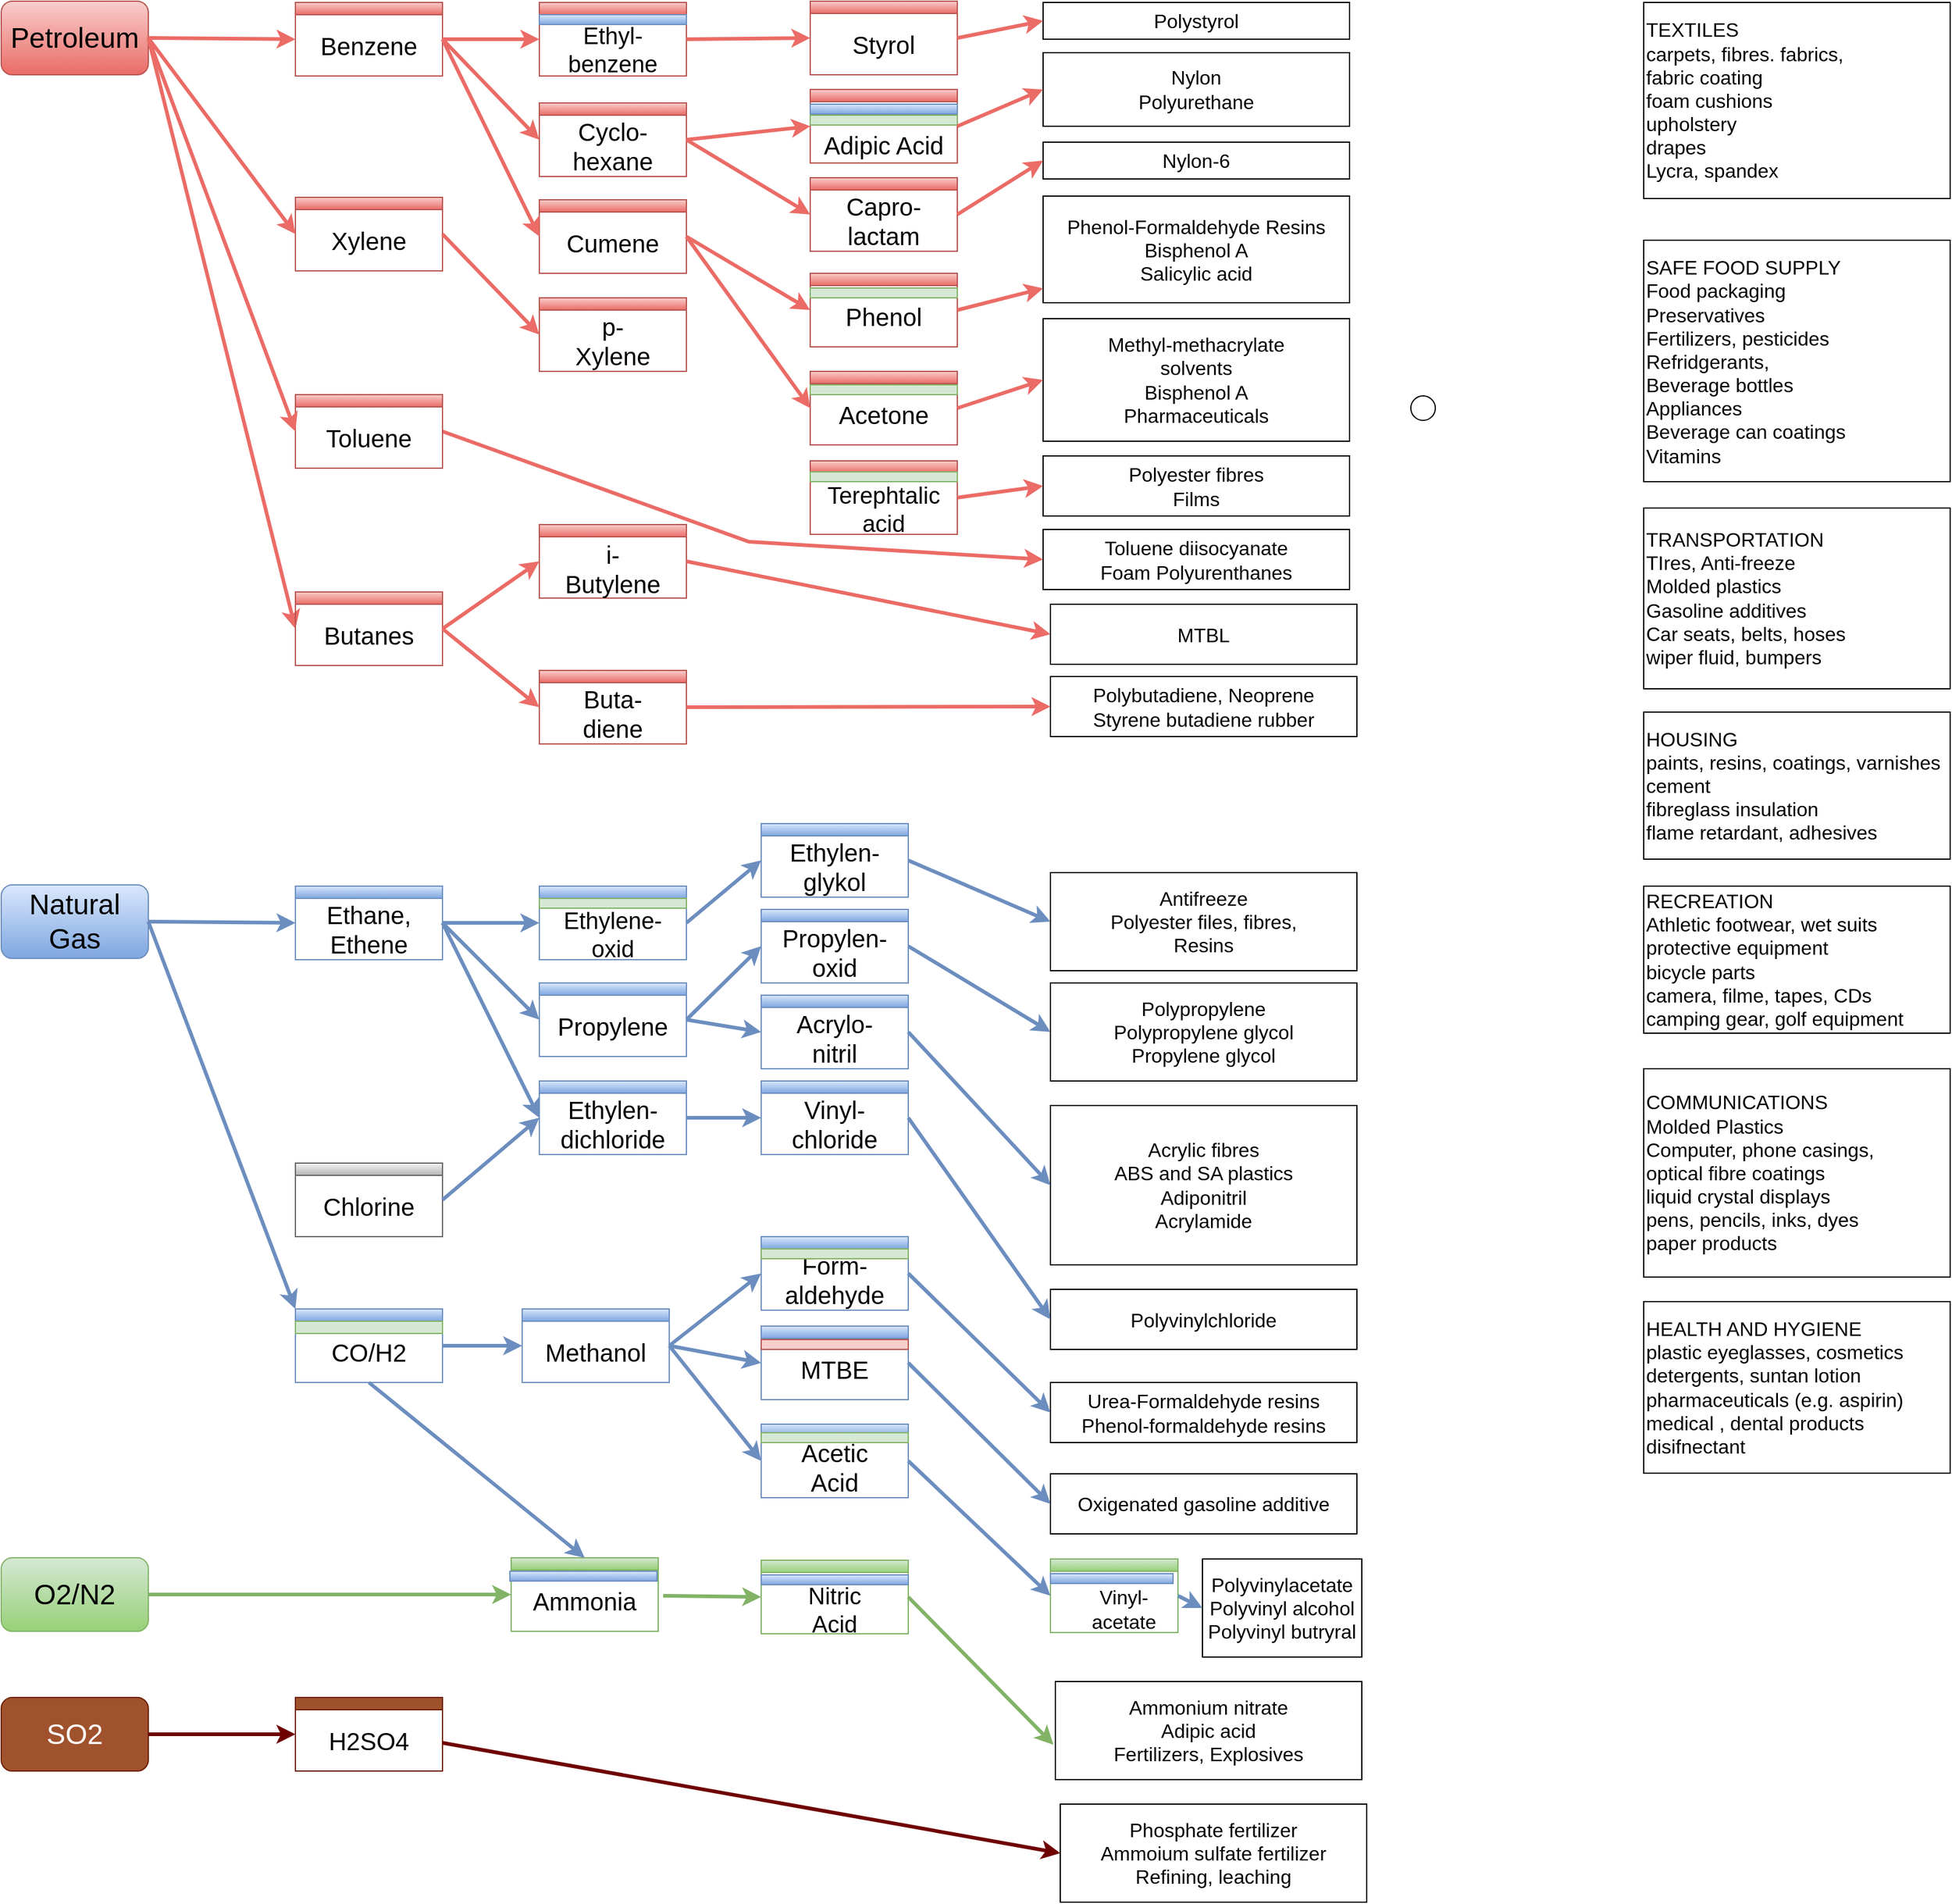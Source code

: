 <mxfile version="21.6.5" type="github">
  <diagram name="Seite-1" id="rombI2BiqVantB-l1jYc">
    <mxGraphModel dx="1348" dy="749" grid="1" gridSize="10" guides="1" tooltips="1" connect="1" arrows="1" fold="1" page="1" pageScale="1" pageWidth="1169" pageHeight="827" math="0" shadow="0">
      <root>
        <mxCell id="0" />
        <mxCell id="1" parent="0" />
        <mxCell id="A1rPBPFfVe5ZtmJl0HQS-48" value="" style="endArrow=classic;html=1;rounded=0;fillColor=#f8cecc;strokeColor=#EB6B66;strokeWidth=3;exitX=1;exitY=0.5;exitDx=0;exitDy=0;entryX=0;entryY=0.5;entryDx=0;entryDy=0;" edge="1" parent="1" source="AAtS-gTGmYYsvnQiRssh-14" target="A1rPBPFfVe5ZtmJl0HQS-41">
          <mxGeometry width="50" height="50" relative="1" as="geometry">
            <mxPoint x="410" y="239" as="sourcePoint" />
            <mxPoint x="489" y="321" as="targetPoint" />
            <Array as="points">
              <mxPoint x="650" y="480" />
            </Array>
          </mxGeometry>
        </mxCell>
        <mxCell id="AAtS-gTGmYYsvnQiRssh-1" value="Petroleum" style="rounded=1;whiteSpace=wrap;html=1;fontSize=23;fillColor=#f8cecc;strokeColor=#b85450;gradientColor=#ea6b66;" parent="1" vertex="1">
          <mxGeometry x="40" y="39" width="120" height="60" as="geometry" />
        </mxCell>
        <mxCell id="AAtS-gTGmYYsvnQiRssh-2" value="Natural Gas" style="rounded=1;whiteSpace=wrap;html=1;fontSize=23;fillColor=#dae8fc;strokeColor=#6c8ebf;gradientColor=#7ea6e0;" parent="1" vertex="1">
          <mxGeometry x="40" y="760" width="120" height="60" as="geometry" />
        </mxCell>
        <mxCell id="AAtS-gTGmYYsvnQiRssh-3" value="O2/N2" style="rounded=1;whiteSpace=wrap;html=1;fontSize=23;fillColor=#d5e8d4;strokeColor=#82b366;gradientColor=#97d077;" parent="1" vertex="1">
          <mxGeometry x="40" y="1309" width="120" height="60" as="geometry" />
        </mxCell>
        <mxCell id="AAtS-gTGmYYsvnQiRssh-4" value="SO2" style="rounded=1;whiteSpace=wrap;html=1;fontSize=23;fillColor=#a0522d;fontColor=#ffffff;strokeColor=#6D1F00;" parent="1" vertex="1">
          <mxGeometry x="40" y="1423" width="120" height="60" as="geometry" />
        </mxCell>
        <mxCell id="AAtS-gTGmYYsvnQiRssh-10" value="" style="swimlane;whiteSpace=wrap;html=1;fillColor=#f8cecc;strokeColor=#b85450;startSize=10;gradientColor=#ea6b66;" parent="1" vertex="1">
          <mxGeometry x="280" y="40" width="120" height="60" as="geometry">
            <mxRectangle x="460" y="50" width="120" height="40" as="alternateBounds" />
          </mxGeometry>
        </mxCell>
        <mxCell id="AAtS-gTGmYYsvnQiRssh-11" value="Benzene" style="text;html=1;strokeColor=none;fillColor=none;align=center;verticalAlign=middle;whiteSpace=wrap;rounded=0;fontSize=20;" parent="AAtS-gTGmYYsvnQiRssh-10" vertex="1">
          <mxGeometry x="30" y="20" width="60" height="30" as="geometry" />
        </mxCell>
        <mxCell id="AAtS-gTGmYYsvnQiRssh-12" value="" style="swimlane;whiteSpace=wrap;html=1;fillColor=#f8cecc;strokeColor=#b85450;startSize=10;gradientColor=#ea6b66;" parent="1" vertex="1">
          <mxGeometry x="280" y="199" width="120" height="60" as="geometry">
            <mxRectangle x="460" y="50" width="120" height="40" as="alternateBounds" />
          </mxGeometry>
        </mxCell>
        <mxCell id="AAtS-gTGmYYsvnQiRssh-13" value="Xylene" style="text;html=1;strokeColor=none;fillColor=none;align=center;verticalAlign=middle;whiteSpace=wrap;rounded=0;fontSize=20;" parent="AAtS-gTGmYYsvnQiRssh-12" vertex="1">
          <mxGeometry x="30" y="20" width="60" height="30" as="geometry" />
        </mxCell>
        <mxCell id="AAtS-gTGmYYsvnQiRssh-14" value="" style="swimlane;whiteSpace=wrap;html=1;fillColor=#f8cecc;strokeColor=#b85450;startSize=10;gradientColor=#ea6b66;" parent="1" vertex="1">
          <mxGeometry x="280" y="360" width="120" height="60" as="geometry">
            <mxRectangle x="460" y="50" width="120" height="40" as="alternateBounds" />
          </mxGeometry>
        </mxCell>
        <mxCell id="AAtS-gTGmYYsvnQiRssh-15" value="Toluene" style="text;html=1;strokeColor=none;fillColor=none;align=center;verticalAlign=middle;whiteSpace=wrap;rounded=0;fontSize=20;" parent="AAtS-gTGmYYsvnQiRssh-14" vertex="1">
          <mxGeometry x="30" y="20" width="60" height="30" as="geometry" />
        </mxCell>
        <mxCell id="AAtS-gTGmYYsvnQiRssh-18" value="" style="endArrow=classic;html=1;rounded=0;exitX=1;exitY=0.5;exitDx=0;exitDy=0;entryX=0;entryY=0.5;entryDx=0;entryDy=0;fillColor=#f8cecc;strokeColor=#EB6B66;strokeWidth=3;" parent="1" source="AAtS-gTGmYYsvnQiRssh-1" target="AAtS-gTGmYYsvnQiRssh-10" edge="1">
          <mxGeometry width="50" height="50" relative="1" as="geometry">
            <mxPoint x="650" y="187" as="sourcePoint" />
            <mxPoint x="700" y="137" as="targetPoint" />
          </mxGeometry>
        </mxCell>
        <mxCell id="AAtS-gTGmYYsvnQiRssh-19" value="" style="endArrow=classic;html=1;rounded=0;exitX=1;exitY=0.5;exitDx=0;exitDy=0;entryX=0;entryY=0.5;entryDx=0;entryDy=0;fillColor=#f8cecc;strokeColor=#EB6B66;strokeWidth=3;" parent="1" source="AAtS-gTGmYYsvnQiRssh-1" target="AAtS-gTGmYYsvnQiRssh-12" edge="1">
          <mxGeometry width="50" height="50" relative="1" as="geometry">
            <mxPoint x="170" y="77" as="sourcePoint" />
            <mxPoint x="290" y="77" as="targetPoint" />
          </mxGeometry>
        </mxCell>
        <mxCell id="AAtS-gTGmYYsvnQiRssh-20" value="" style="endArrow=classic;html=1;rounded=0;exitX=1;exitY=0.5;exitDx=0;exitDy=0;entryX=0;entryY=0.5;entryDx=0;entryDy=0;fillColor=#f8cecc;strokeColor=#EB6B66;strokeWidth=3;" parent="1" source="AAtS-gTGmYYsvnQiRssh-1" target="AAtS-gTGmYYsvnQiRssh-14" edge="1">
          <mxGeometry width="50" height="50" relative="1" as="geometry">
            <mxPoint x="170" y="130" as="sourcePoint" />
            <mxPoint x="290" y="220" as="targetPoint" />
          </mxGeometry>
        </mxCell>
        <mxCell id="AAtS-gTGmYYsvnQiRssh-21" value="" style="endArrow=classic;html=1;rounded=0;exitX=1;exitY=0.5;exitDx=0;exitDy=0;entryX=0;entryY=0.5;entryDx=0;entryDy=0;fillColor=#f8cecc;strokeColor=#EB6B66;strokeWidth=3;" parent="1" source="AAtS-gTGmYYsvnQiRssh-1" target="AAtS-gTGmYYsvnQiRssh-75" edge="1">
          <mxGeometry width="50" height="50" relative="1" as="geometry">
            <mxPoint x="170" y="130" as="sourcePoint" />
            <mxPoint x="280" y="380" as="targetPoint" />
          </mxGeometry>
        </mxCell>
        <mxCell id="AAtS-gTGmYYsvnQiRssh-22" value="" style="swimlane;whiteSpace=wrap;html=1;fillColor=#dae8fc;strokeColor=#6c8ebf;startSize=10;gradientColor=#7ea6e0;" parent="1" vertex="1">
          <mxGeometry x="280" y="761" width="120" height="60" as="geometry">
            <mxRectangle x="460" y="50" width="120" height="40" as="alternateBounds" />
          </mxGeometry>
        </mxCell>
        <mxCell id="AAtS-gTGmYYsvnQiRssh-23" value="Ethane, Ethene" style="text;html=1;strokeColor=none;fillColor=none;align=center;verticalAlign=middle;whiteSpace=wrap;rounded=0;fontSize=20;" parent="AAtS-gTGmYYsvnQiRssh-22" vertex="1">
          <mxGeometry x="30" y="20" width="60" height="30" as="geometry" />
        </mxCell>
        <mxCell id="AAtS-gTGmYYsvnQiRssh-24" value="" style="swimlane;whiteSpace=wrap;html=1;fillColor=#dae8fc;strokeColor=#6c8ebf;startSize=10;gradientColor=#7ea6e0;" parent="1" vertex="1">
          <mxGeometry x="280" y="1106" width="120" height="60" as="geometry">
            <mxRectangle x="460" y="50" width="120" height="40" as="alternateBounds" />
          </mxGeometry>
        </mxCell>
        <mxCell id="AAtS-gTGmYYsvnQiRssh-25" value="CO/H2" style="text;html=1;strokeColor=none;fillColor=none;align=center;verticalAlign=middle;whiteSpace=wrap;rounded=0;fontSize=20;" parent="AAtS-gTGmYYsvnQiRssh-24" vertex="1">
          <mxGeometry x="30" y="20" width="60" height="30" as="geometry" />
        </mxCell>
        <mxCell id="AAtS-gTGmYYsvnQiRssh-31" value="" style="rounded=0;whiteSpace=wrap;html=1;fillColor=#d5e8d4;strokeColor=#82b366;" parent="AAtS-gTGmYYsvnQiRssh-24" vertex="1">
          <mxGeometry y="10" width="120" height="10" as="geometry" />
        </mxCell>
        <mxCell id="AAtS-gTGmYYsvnQiRssh-26" value="" style="swimlane;whiteSpace=wrap;html=1;fillColor=#d5e8d4;strokeColor=#82b366;startSize=10;gradientColor=#97d077;" parent="1" vertex="1">
          <mxGeometry x="456" y="1309" width="120" height="60" as="geometry">
            <mxRectangle x="460" y="50" width="120" height="40" as="alternateBounds" />
          </mxGeometry>
        </mxCell>
        <mxCell id="AAtS-gTGmYYsvnQiRssh-27" value="Ammonia" style="text;html=1;strokeColor=none;fillColor=none;align=center;verticalAlign=middle;whiteSpace=wrap;rounded=0;fontSize=20;" parent="AAtS-gTGmYYsvnQiRssh-26" vertex="1">
          <mxGeometry x="30" y="20" width="60" height="30" as="geometry" />
        </mxCell>
        <mxCell id="AAtS-gTGmYYsvnQiRssh-102" value="" style="rounded=0;whiteSpace=wrap;html=1;fillColor=#dae8fc;strokeColor=#6c8ebf;gradientColor=#7ea6e0;" parent="AAtS-gTGmYYsvnQiRssh-26" vertex="1">
          <mxGeometry x="-1" y="11" width="120" height="8" as="geometry" />
        </mxCell>
        <mxCell id="AAtS-gTGmYYsvnQiRssh-28" value="" style="swimlane;whiteSpace=wrap;html=1;fillColor=#a0522d;strokeColor=#6D1F00;startSize=10;fontColor=#ffffff;" parent="1" vertex="1">
          <mxGeometry x="280" y="1423" width="120" height="60" as="geometry">
            <mxRectangle x="460" y="50" width="120" height="40" as="alternateBounds" />
          </mxGeometry>
        </mxCell>
        <mxCell id="AAtS-gTGmYYsvnQiRssh-29" value="H2SO4" style="text;html=1;strokeColor=none;fillColor=none;align=center;verticalAlign=middle;whiteSpace=wrap;rounded=0;fontSize=20;" parent="AAtS-gTGmYYsvnQiRssh-28" vertex="1">
          <mxGeometry x="30" y="20" width="60" height="30" as="geometry" />
        </mxCell>
        <mxCell id="AAtS-gTGmYYsvnQiRssh-32" value="" style="endArrow=classic;html=1;rounded=0;exitX=1;exitY=0.5;exitDx=0;exitDy=0;entryX=0;entryY=0.5;entryDx=0;entryDy=0;fillColor=#dae8fc;strokeColor=#6C8EBF;strokeWidth=3;" parent="1" source="AAtS-gTGmYYsvnQiRssh-2" target="AAtS-gTGmYYsvnQiRssh-22" edge="1">
          <mxGeometry width="50" height="50" relative="1" as="geometry">
            <mxPoint x="170" y="438" as="sourcePoint" />
            <mxPoint x="290" y="699" as="targetPoint" />
          </mxGeometry>
        </mxCell>
        <mxCell id="AAtS-gTGmYYsvnQiRssh-33" value="" style="endArrow=classic;html=1;rounded=0;exitX=1;exitY=0.5;exitDx=0;exitDy=0;fillColor=#dae8fc;strokeColor=#6C8EBF;strokeWidth=3;entryX=0;entryY=0;entryDx=0;entryDy=0;" parent="1" source="AAtS-gTGmYYsvnQiRssh-2" target="AAtS-gTGmYYsvnQiRssh-24" edge="1">
          <mxGeometry width="50" height="50" relative="1" as="geometry">
            <mxPoint x="170" y="903" as="sourcePoint" />
            <mxPoint x="280" y="992" as="targetPoint" />
          </mxGeometry>
        </mxCell>
        <mxCell id="AAtS-gTGmYYsvnQiRssh-34" value="" style="endArrow=classic;html=1;rounded=0;exitX=1;exitY=0.5;exitDx=0;exitDy=0;fillColor=#d5e8d4;strokeColor=#82b366;strokeWidth=3;entryX=0;entryY=0.5;entryDx=0;entryDy=0;" parent="1" source="AAtS-gTGmYYsvnQiRssh-3" target="AAtS-gTGmYYsvnQiRssh-26" edge="1">
          <mxGeometry width="50" height="50" relative="1" as="geometry">
            <mxPoint x="170" y="1072" as="sourcePoint" />
            <mxPoint x="290" y="1171" as="targetPoint" />
          </mxGeometry>
        </mxCell>
        <mxCell id="AAtS-gTGmYYsvnQiRssh-35" value="" style="endArrow=classic;html=1;rounded=0;fillColor=#dae8fc;strokeColor=#6C8EBF;strokeWidth=3;entryX=0.5;entryY=0;entryDx=0;entryDy=0;exitX=0.5;exitY=1;exitDx=0;exitDy=0;" parent="1" source="AAtS-gTGmYYsvnQiRssh-24" target="AAtS-gTGmYYsvnQiRssh-26" edge="1">
          <mxGeometry width="50" height="50" relative="1" as="geometry">
            <mxPoint x="340" y="1106" as="sourcePoint" />
            <mxPoint x="290" y="1046" as="targetPoint" />
          </mxGeometry>
        </mxCell>
        <mxCell id="AAtS-gTGmYYsvnQiRssh-38" value="" style="endArrow=classic;html=1;rounded=0;exitX=1;exitY=0.5;exitDx=0;exitDy=0;fillColor=#a20025;strokeColor=#6F0000;strokeWidth=3;entryX=0;entryY=0.5;entryDx=0;entryDy=0;" parent="1" source="AAtS-gTGmYYsvnQiRssh-4" target="AAtS-gTGmYYsvnQiRssh-28" edge="1">
          <mxGeometry width="50" height="50" relative="1" as="geometry">
            <mxPoint x="180" y="1359" as="sourcePoint" />
            <mxPoint x="460" y="1351" as="targetPoint" />
          </mxGeometry>
        </mxCell>
        <mxCell id="AAtS-gTGmYYsvnQiRssh-39" value="" style="swimlane;whiteSpace=wrap;html=1;fillColor=#d5e8d4;strokeColor=#82b366;startSize=10;gradientColor=#97d077;" parent="1" vertex="1">
          <mxGeometry x="660" y="1311" width="120" height="60" as="geometry">
            <mxRectangle x="460" y="50" width="120" height="40" as="alternateBounds" />
          </mxGeometry>
        </mxCell>
        <mxCell id="AAtS-gTGmYYsvnQiRssh-40" value="Nitric Acid" style="text;html=1;strokeColor=none;fillColor=none;align=center;verticalAlign=middle;whiteSpace=wrap;rounded=0;fontSize=19;" parent="AAtS-gTGmYYsvnQiRssh-39" vertex="1">
          <mxGeometry x="30" y="26" width="60" height="30" as="geometry" />
        </mxCell>
        <mxCell id="AAtS-gTGmYYsvnQiRssh-108" value="" style="rounded=0;whiteSpace=wrap;html=1;fillColor=#dae8fc;strokeColor=#6c8ebf;gradientColor=#7ea6e0;" parent="AAtS-gTGmYYsvnQiRssh-39" vertex="1">
          <mxGeometry y="12" width="120" height="8" as="geometry" />
        </mxCell>
        <mxCell id="AAtS-gTGmYYsvnQiRssh-42" value="" style="swimlane;whiteSpace=wrap;html=1;fillColor=#dae8fc;strokeColor=#6c8ebf;startSize=10;gradientColor=#7ea6e0;" parent="1" vertex="1">
          <mxGeometry x="465" y="1106" width="120" height="60" as="geometry">
            <mxRectangle x="460" y="50" width="120" height="40" as="alternateBounds" />
          </mxGeometry>
        </mxCell>
        <mxCell id="AAtS-gTGmYYsvnQiRssh-43" value="Methanol" style="text;html=1;strokeColor=none;fillColor=none;align=center;verticalAlign=middle;whiteSpace=wrap;rounded=0;fontSize=20;" parent="AAtS-gTGmYYsvnQiRssh-42" vertex="1">
          <mxGeometry x="30" y="20" width="60" height="30" as="geometry" />
        </mxCell>
        <mxCell id="AAtS-gTGmYYsvnQiRssh-44" value="" style="endArrow=classic;html=1;rounded=0;fillColor=#dae8fc;strokeColor=#6C8EBF;strokeWidth=3;entryX=0;entryY=0.5;entryDx=0;entryDy=0;exitX=1;exitY=0.5;exitDx=0;exitDy=0;" parent="1" source="AAtS-gTGmYYsvnQiRssh-24" target="AAtS-gTGmYYsvnQiRssh-42" edge="1">
          <mxGeometry width="50" height="50" relative="1" as="geometry">
            <mxPoint x="350" y="1137" as="sourcePoint" />
            <mxPoint x="526" y="1261" as="targetPoint" />
          </mxGeometry>
        </mxCell>
        <mxCell id="AAtS-gTGmYYsvnQiRssh-45" value="" style="swimlane;whiteSpace=wrap;html=1;fillColor=#dae8fc;strokeColor=#6c8ebf;startSize=10;gradientColor=#7ea6e0;" parent="1" vertex="1">
          <mxGeometry x="479" y="920" width="120" height="60" as="geometry">
            <mxRectangle x="460" y="50" width="120" height="40" as="alternateBounds" />
          </mxGeometry>
        </mxCell>
        <mxCell id="AAtS-gTGmYYsvnQiRssh-46" value="Ethylen-dichloride" style="text;html=1;strokeColor=none;fillColor=none;align=center;verticalAlign=middle;whiteSpace=wrap;rounded=0;fontSize=20;" parent="AAtS-gTGmYYsvnQiRssh-45" vertex="1">
          <mxGeometry x="30" y="20" width="60" height="30" as="geometry" />
        </mxCell>
        <mxCell id="AAtS-gTGmYYsvnQiRssh-47" value="" style="swimlane;whiteSpace=wrap;html=1;startSize=10;fillColor=#f5f5f5;strokeColor=#666666;gradientColor=#b3b3b3;" parent="1" vertex="1">
          <mxGeometry x="280" y="987" width="120" height="60" as="geometry">
            <mxRectangle x="460" y="50" width="120" height="40" as="alternateBounds" />
          </mxGeometry>
        </mxCell>
        <mxCell id="AAtS-gTGmYYsvnQiRssh-48" value="Chlorine" style="text;html=1;strokeColor=none;fillColor=none;align=center;verticalAlign=middle;whiteSpace=wrap;rounded=0;fontSize=20;" parent="AAtS-gTGmYYsvnQiRssh-47" vertex="1">
          <mxGeometry x="30" y="20" width="60" height="30" as="geometry" />
        </mxCell>
        <mxCell id="AAtS-gTGmYYsvnQiRssh-50" value="" style="swimlane;whiteSpace=wrap;html=1;fillColor=#f8cecc;strokeColor=#b85450;startSize=10;gradientColor=#ea6b66;align=center;" parent="1" vertex="1">
          <mxGeometry x="479" y="40" width="120" height="60" as="geometry">
            <mxRectangle x="460" y="50" width="120" height="40" as="alternateBounds" />
          </mxGeometry>
        </mxCell>
        <mxCell id="AAtS-gTGmYYsvnQiRssh-51" value="Ethyl-benzene" style="text;html=1;strokeColor=none;fillColor=none;align=center;verticalAlign=top;whiteSpace=wrap;rounded=0;fontSize=19;" parent="AAtS-gTGmYYsvnQiRssh-50" vertex="1">
          <mxGeometry x="30" y="10" width="60" height="30" as="geometry" />
        </mxCell>
        <mxCell id="AAtS-gTGmYYsvnQiRssh-100" value="" style="rounded=0;whiteSpace=wrap;html=1;fillColor=#dae8fc;strokeColor=#6c8ebf;gradientColor=#7ea6e0;" parent="AAtS-gTGmYYsvnQiRssh-50" vertex="1">
          <mxGeometry y="10" width="120" height="8" as="geometry" />
        </mxCell>
        <mxCell id="AAtS-gTGmYYsvnQiRssh-52" value="" style="swimlane;whiteSpace=wrap;html=1;fillColor=#f8cecc;strokeColor=#b85450;startSize=10;gradientColor=#ea6b66;align=center;" parent="1" vertex="1">
          <mxGeometry x="479" y="122" width="120" height="60" as="geometry">
            <mxRectangle x="460" y="50" width="120" height="40" as="alternateBounds" />
          </mxGeometry>
        </mxCell>
        <mxCell id="AAtS-gTGmYYsvnQiRssh-53" value="Cyclo-hexane" style="text;html=1;strokeColor=none;fillColor=none;align=center;verticalAlign=middle;whiteSpace=wrap;rounded=0;fontSize=20;" parent="AAtS-gTGmYYsvnQiRssh-52" vertex="1">
          <mxGeometry x="30" y="20" width="60" height="30" as="geometry" />
        </mxCell>
        <mxCell id="AAtS-gTGmYYsvnQiRssh-54" value="" style="swimlane;whiteSpace=wrap;html=1;fillColor=#f8cecc;strokeColor=#b85450;startSize=10;gradientColor=#ea6b66;align=center;" parent="1" vertex="1">
          <mxGeometry x="479" y="201" width="120" height="60" as="geometry">
            <mxRectangle x="460" y="50" width="120" height="40" as="alternateBounds" />
          </mxGeometry>
        </mxCell>
        <mxCell id="AAtS-gTGmYYsvnQiRssh-55" value="Cumene" style="text;html=1;strokeColor=none;fillColor=none;align=center;verticalAlign=middle;whiteSpace=wrap;rounded=0;fontSize=20;" parent="AAtS-gTGmYYsvnQiRssh-54" vertex="1">
          <mxGeometry x="30" y="20" width="60" height="30" as="geometry" />
        </mxCell>
        <mxCell id="AAtS-gTGmYYsvnQiRssh-56" value="" style="endArrow=classic;html=1;rounded=0;exitX=1;exitY=0.5;exitDx=0;exitDy=0;entryX=0;entryY=0.5;entryDx=0;entryDy=0;fillColor=#f8cecc;strokeColor=#EB6B66;strokeWidth=3;" parent="1" source="AAtS-gTGmYYsvnQiRssh-10" target="AAtS-gTGmYYsvnQiRssh-50" edge="1">
          <mxGeometry width="50" height="50" relative="1" as="geometry">
            <mxPoint x="170" y="129" as="sourcePoint" />
            <mxPoint x="290" y="130" as="targetPoint" />
          </mxGeometry>
        </mxCell>
        <mxCell id="AAtS-gTGmYYsvnQiRssh-57" value="" style="endArrow=classic;html=1;rounded=0;entryX=0;entryY=0.5;entryDx=0;entryDy=0;fillColor=#f8cecc;strokeColor=#EB6B66;strokeWidth=3;" parent="1" target="AAtS-gTGmYYsvnQiRssh-54" edge="1">
          <mxGeometry width="50" height="50" relative="1" as="geometry">
            <mxPoint x="400" y="70" as="sourcePoint" />
            <mxPoint x="460" y="100" as="targetPoint" />
          </mxGeometry>
        </mxCell>
        <mxCell id="AAtS-gTGmYYsvnQiRssh-58" value="" style="endArrow=classic;html=1;rounded=0;fillColor=#f8cecc;strokeColor=#EB6B66;strokeWidth=3;entryX=0;entryY=0.5;entryDx=0;entryDy=0;exitX=1;exitY=0.5;exitDx=0;exitDy=0;" parent="1" source="AAtS-gTGmYYsvnQiRssh-10" target="AAtS-gTGmYYsvnQiRssh-52" edge="1">
          <mxGeometry width="50" height="50" relative="1" as="geometry">
            <mxPoint x="400" y="120" as="sourcePoint" />
            <mxPoint x="450" y="160" as="targetPoint" />
          </mxGeometry>
        </mxCell>
        <mxCell id="AAtS-gTGmYYsvnQiRssh-59" value="" style="swimlane;whiteSpace=wrap;html=1;fillColor=#f8cecc;strokeColor=#b85450;startSize=10;gradientColor=#ea6b66;align=center;" parent="1" vertex="1">
          <mxGeometry x="479" y="281" width="120" height="60" as="geometry">
            <mxRectangle x="460" y="50" width="120" height="40" as="alternateBounds" />
          </mxGeometry>
        </mxCell>
        <mxCell id="AAtS-gTGmYYsvnQiRssh-60" value="p-Xylene" style="text;html=1;strokeColor=none;fillColor=none;align=center;verticalAlign=middle;whiteSpace=wrap;rounded=0;fontSize=20;" parent="AAtS-gTGmYYsvnQiRssh-59" vertex="1">
          <mxGeometry x="30" y="20" width="60" height="30" as="geometry" />
        </mxCell>
        <mxCell id="AAtS-gTGmYYsvnQiRssh-61" value="" style="endArrow=classic;html=1;rounded=0;fillColor=#f8cecc;strokeColor=#EB6B66;strokeWidth=3;exitX=1;exitY=0.5;exitDx=0;exitDy=0;entryX=0;entryY=0.5;entryDx=0;entryDy=0;" parent="1" source="AAtS-gTGmYYsvnQiRssh-12" target="AAtS-gTGmYYsvnQiRssh-59" edge="1">
          <mxGeometry width="50" height="50" relative="1" as="geometry">
            <mxPoint x="410" y="130" as="sourcePoint" />
            <mxPoint x="450" y="310" as="targetPoint" />
          </mxGeometry>
        </mxCell>
        <mxCell id="AAtS-gTGmYYsvnQiRssh-63" value="" style="swimlane;whiteSpace=wrap;html=1;fillColor=#f8cecc;strokeColor=#b85450;startSize=10;gradientColor=#ea6b66;align=center;" parent="1" vertex="1">
          <mxGeometry x="479" y="466" width="120" height="60" as="geometry">
            <mxRectangle x="460" y="50" width="120" height="40" as="alternateBounds" />
          </mxGeometry>
        </mxCell>
        <mxCell id="AAtS-gTGmYYsvnQiRssh-64" value="i-Butylene" style="text;html=1;strokeColor=none;fillColor=none;align=center;verticalAlign=middle;whiteSpace=wrap;rounded=0;fontSize=20;" parent="AAtS-gTGmYYsvnQiRssh-63" vertex="1">
          <mxGeometry x="30" y="21" width="60" height="30" as="geometry" />
        </mxCell>
        <mxCell id="AAtS-gTGmYYsvnQiRssh-65" value="" style="swimlane;whiteSpace=wrap;html=1;fillColor=#f8cecc;strokeColor=#b85450;startSize=10;gradientColor=#ea6b66;align=center;" parent="1" vertex="1">
          <mxGeometry x="479" y="585" width="120" height="60" as="geometry">
            <mxRectangle x="460" y="50" width="120" height="40" as="alternateBounds" />
          </mxGeometry>
        </mxCell>
        <mxCell id="AAtS-gTGmYYsvnQiRssh-66" value="Buta-diene" style="text;html=1;strokeColor=none;fillColor=none;align=center;verticalAlign=middle;whiteSpace=wrap;rounded=0;fontSize=20;" parent="AAtS-gTGmYYsvnQiRssh-65" vertex="1">
          <mxGeometry x="30" y="20" width="60" height="30" as="geometry" />
        </mxCell>
        <mxCell id="AAtS-gTGmYYsvnQiRssh-71" value="" style="swimlane;whiteSpace=wrap;html=1;fillColor=#dae8fc;strokeColor=#6c8ebf;startSize=10;gradientColor=#7ea6e0;" parent="1" vertex="1">
          <mxGeometry x="479" y="761" width="120" height="60" as="geometry">
            <mxRectangle x="460" y="50" width="120" height="40" as="alternateBounds" />
          </mxGeometry>
        </mxCell>
        <mxCell id="AAtS-gTGmYYsvnQiRssh-72" value="Ethylene-oxid" style="text;html=1;strokeColor=none;fillColor=none;align=center;verticalAlign=middle;whiteSpace=wrap;rounded=0;fontSize=19;" parent="AAtS-gTGmYYsvnQiRssh-71" vertex="1">
          <mxGeometry x="30" y="25" width="60" height="30" as="geometry" />
        </mxCell>
        <mxCell id="AAtS-gTGmYYsvnQiRssh-101" value="" style="rounded=0;whiteSpace=wrap;html=1;fillColor=#d5e8d4;strokeColor=#82b366;" parent="AAtS-gTGmYYsvnQiRssh-71" vertex="1">
          <mxGeometry y="10" width="120" height="8" as="geometry" />
        </mxCell>
        <mxCell id="AAtS-gTGmYYsvnQiRssh-73" value="" style="swimlane;whiteSpace=wrap;html=1;fillColor=#dae8fc;strokeColor=#6c8ebf;startSize=10;gradientColor=#7ea6e0;" parent="1" vertex="1">
          <mxGeometry x="479" y="840" width="120" height="60" as="geometry">
            <mxRectangle x="460" y="50" width="120" height="40" as="alternateBounds" />
          </mxGeometry>
        </mxCell>
        <mxCell id="AAtS-gTGmYYsvnQiRssh-74" value="Propylene" style="text;html=1;strokeColor=none;fillColor=none;align=center;verticalAlign=middle;whiteSpace=wrap;rounded=0;fontSize=20;" parent="AAtS-gTGmYYsvnQiRssh-73" vertex="1">
          <mxGeometry x="30" y="20" width="60" height="30" as="geometry" />
        </mxCell>
        <mxCell id="AAtS-gTGmYYsvnQiRssh-75" value="" style="swimlane;whiteSpace=wrap;html=1;fillColor=#f8cecc;strokeColor=#b85450;startSize=10;gradientColor=#ea6b66;" parent="1" vertex="1">
          <mxGeometry x="280" y="521" width="120" height="60" as="geometry">
            <mxRectangle x="460" y="50" width="120" height="40" as="alternateBounds" />
          </mxGeometry>
        </mxCell>
        <mxCell id="AAtS-gTGmYYsvnQiRssh-76" value="Butanes" style="text;html=1;strokeColor=none;fillColor=none;align=center;verticalAlign=middle;whiteSpace=wrap;rounded=0;fontSize=20;" parent="AAtS-gTGmYYsvnQiRssh-75" vertex="1">
          <mxGeometry x="30" y="20" width="60" height="30" as="geometry" />
        </mxCell>
        <mxCell id="AAtS-gTGmYYsvnQiRssh-78" value="" style="endArrow=classic;html=1;rounded=0;fillColor=#f8cecc;strokeColor=#EB6B66;strokeWidth=3;exitX=1;exitY=0.5;exitDx=0;exitDy=0;entryX=0;entryY=0.5;entryDx=0;entryDy=0;" parent="1" source="AAtS-gTGmYYsvnQiRssh-75" target="AAtS-gTGmYYsvnQiRssh-63" edge="1">
          <mxGeometry width="50" height="50" relative="1" as="geometry">
            <mxPoint x="410" y="201" as="sourcePoint" />
            <mxPoint x="489" y="287" as="targetPoint" />
          </mxGeometry>
        </mxCell>
        <mxCell id="AAtS-gTGmYYsvnQiRssh-79" value="" style="endArrow=classic;html=1;rounded=0;fillColor=#f8cecc;strokeColor=#EB6B66;strokeWidth=3;exitX=1;exitY=0.5;exitDx=0;exitDy=0;entryX=0;entryY=0.5;entryDx=0;entryDy=0;" parent="1" source="AAtS-gTGmYYsvnQiRssh-75" target="AAtS-gTGmYYsvnQiRssh-65" edge="1">
          <mxGeometry width="50" height="50" relative="1" as="geometry">
            <mxPoint x="410" y="441" as="sourcePoint" />
            <mxPoint x="489" y="370" as="targetPoint" />
          </mxGeometry>
        </mxCell>
        <mxCell id="AAtS-gTGmYYsvnQiRssh-83" value="" style="endArrow=classic;html=1;rounded=0;entryX=0;entryY=0.5;entryDx=0;entryDy=0;fillColor=#dae8fc;strokeColor=#6C8EBF;strokeWidth=3;exitX=1;exitY=0.5;exitDx=0;exitDy=0;" parent="1" source="AAtS-gTGmYYsvnQiRssh-22" target="AAtS-gTGmYYsvnQiRssh-71" edge="1">
          <mxGeometry width="50" height="50" relative="1" as="geometry">
            <mxPoint x="400" y="770" as="sourcePoint" />
            <mxPoint x="290" y="801" as="targetPoint" />
          </mxGeometry>
        </mxCell>
        <mxCell id="AAtS-gTGmYYsvnQiRssh-84" value="" style="endArrow=classic;html=1;rounded=0;entryX=0;entryY=0.5;entryDx=0;entryDy=0;fillColor=#dae8fc;strokeColor=#6C8EBF;strokeWidth=3;exitX=1;exitY=0.5;exitDx=0;exitDy=0;" parent="1" source="AAtS-gTGmYYsvnQiRssh-22" target="AAtS-gTGmYYsvnQiRssh-73" edge="1">
          <mxGeometry width="50" height="50" relative="1" as="geometry">
            <mxPoint x="410" y="800" as="sourcePoint" />
            <mxPoint x="489" y="801" as="targetPoint" />
          </mxGeometry>
        </mxCell>
        <mxCell id="AAtS-gTGmYYsvnQiRssh-85" value="" style="endArrow=classic;html=1;rounded=0;entryX=0;entryY=0.5;entryDx=0;entryDy=0;fillColor=#dae8fc;strokeColor=#6C8EBF;strokeWidth=3;exitX=1;exitY=0.5;exitDx=0;exitDy=0;" parent="1" source="AAtS-gTGmYYsvnQiRssh-22" target="AAtS-gTGmYYsvnQiRssh-45" edge="1">
          <mxGeometry width="50" height="50" relative="1" as="geometry">
            <mxPoint x="400" y="770" as="sourcePoint" />
            <mxPoint x="489" y="880" as="targetPoint" />
          </mxGeometry>
        </mxCell>
        <mxCell id="AAtS-gTGmYYsvnQiRssh-86" value="" style="endArrow=classic;html=1;rounded=0;fillColor=#dae8fc;strokeColor=#6C8EBF;strokeWidth=3;exitX=1;exitY=0.5;exitDx=0;exitDy=0;entryX=0;entryY=0.5;entryDx=0;entryDy=0;" parent="1" source="AAtS-gTGmYYsvnQiRssh-47" target="AAtS-gTGmYYsvnQiRssh-45" edge="1">
          <mxGeometry width="50" height="50" relative="1" as="geometry">
            <mxPoint x="410" y="801" as="sourcePoint" />
            <mxPoint x="470" y="1010" as="targetPoint" />
          </mxGeometry>
        </mxCell>
        <mxCell id="AAtS-gTGmYYsvnQiRssh-87" value="" style="swimlane;whiteSpace=wrap;html=1;fillColor=#dae8fc;strokeColor=#6c8ebf;startSize=10;gradientColor=#7ea6e0;" parent="1" vertex="1">
          <mxGeometry x="660" y="920" width="120" height="60" as="geometry">
            <mxRectangle x="460" y="50" width="120" height="40" as="alternateBounds" />
          </mxGeometry>
        </mxCell>
        <mxCell id="AAtS-gTGmYYsvnQiRssh-88" value="Vinyl-chloride" style="text;html=1;strokeColor=none;fillColor=none;align=center;verticalAlign=middle;whiteSpace=wrap;rounded=0;fontSize=20;" parent="AAtS-gTGmYYsvnQiRssh-87" vertex="1">
          <mxGeometry x="30" y="20" width="60" height="30" as="geometry" />
        </mxCell>
        <mxCell id="AAtS-gTGmYYsvnQiRssh-89" value="" style="swimlane;whiteSpace=wrap;html=1;fillColor=#dae8fc;strokeColor=#6c8ebf;startSize=10;gradientColor=#7ea6e0;" parent="1" vertex="1">
          <mxGeometry x="660" y="850" width="120" height="60" as="geometry">
            <mxRectangle x="460" y="50" width="120" height="40" as="alternateBounds" />
          </mxGeometry>
        </mxCell>
        <mxCell id="AAtS-gTGmYYsvnQiRssh-90" value="Acrylo-nitril" style="text;html=1;strokeColor=none;fillColor=none;align=center;verticalAlign=middle;whiteSpace=wrap;rounded=0;fontSize=20;" parent="AAtS-gTGmYYsvnQiRssh-89" vertex="1">
          <mxGeometry x="30" y="20" width="60" height="30" as="geometry" />
        </mxCell>
        <mxCell id="AAtS-gTGmYYsvnQiRssh-91" value="" style="swimlane;whiteSpace=wrap;html=1;fillColor=#dae8fc;strokeColor=#6c8ebf;startSize=10;gradientColor=#7ea6e0;" parent="1" vertex="1">
          <mxGeometry x="660" y="780" width="120" height="60" as="geometry">
            <mxRectangle x="460" y="50" width="120" height="40" as="alternateBounds" />
          </mxGeometry>
        </mxCell>
        <mxCell id="AAtS-gTGmYYsvnQiRssh-92" value="Propylen-oxid" style="text;html=1;strokeColor=none;fillColor=none;align=center;verticalAlign=middle;whiteSpace=wrap;rounded=0;fontSize=20;" parent="AAtS-gTGmYYsvnQiRssh-91" vertex="1">
          <mxGeometry x="30" y="20" width="60" height="30" as="geometry" />
        </mxCell>
        <mxCell id="AAtS-gTGmYYsvnQiRssh-93" value="" style="swimlane;whiteSpace=wrap;html=1;fillColor=#dae8fc;strokeColor=#6c8ebf;startSize=10;gradientColor=#7ea6e0;" parent="1" vertex="1">
          <mxGeometry x="660" y="710" width="120" height="60" as="geometry">
            <mxRectangle x="460" y="50" width="120" height="40" as="alternateBounds" />
          </mxGeometry>
        </mxCell>
        <mxCell id="AAtS-gTGmYYsvnQiRssh-94" value="Ethylen-glykol" style="text;html=1;strokeColor=none;fillColor=none;align=center;verticalAlign=middle;whiteSpace=wrap;rounded=0;fontSize=20;" parent="AAtS-gTGmYYsvnQiRssh-93" vertex="1">
          <mxGeometry x="30" y="20" width="60" height="30" as="geometry" />
        </mxCell>
        <mxCell id="AAtS-gTGmYYsvnQiRssh-95" value="" style="endArrow=classic;html=1;rounded=0;entryX=0;entryY=0.5;entryDx=0;entryDy=0;fillColor=#dae8fc;strokeColor=#6C8EBF;strokeWidth=3;exitX=1;exitY=0.5;exitDx=0;exitDy=0;" parent="1" source="AAtS-gTGmYYsvnQiRssh-71" target="AAtS-gTGmYYsvnQiRssh-93" edge="1">
          <mxGeometry width="50" height="50" relative="1" as="geometry">
            <mxPoint x="410" y="801" as="sourcePoint" />
            <mxPoint x="489" y="801" as="targetPoint" />
          </mxGeometry>
        </mxCell>
        <mxCell id="AAtS-gTGmYYsvnQiRssh-96" value="" style="endArrow=classic;html=1;rounded=0;entryX=0;entryY=0.5;entryDx=0;entryDy=0;fillColor=#dae8fc;strokeColor=#6C8EBF;strokeWidth=3;exitX=1;exitY=0.5;exitDx=0;exitDy=0;" parent="1" source="AAtS-gTGmYYsvnQiRssh-73" target="AAtS-gTGmYYsvnQiRssh-91" edge="1">
          <mxGeometry width="50" height="50" relative="1" as="geometry">
            <mxPoint x="600" y="800" as="sourcePoint" />
            <mxPoint x="670" y="750" as="targetPoint" />
          </mxGeometry>
        </mxCell>
        <mxCell id="AAtS-gTGmYYsvnQiRssh-97" value="" style="endArrow=classic;html=1;rounded=0;entryX=0;entryY=0.5;entryDx=0;entryDy=0;fillColor=#dae8fc;strokeColor=#6C8EBF;strokeWidth=3;exitX=1;exitY=0.5;exitDx=0;exitDy=0;" parent="1" source="AAtS-gTGmYYsvnQiRssh-73" target="AAtS-gTGmYYsvnQiRssh-89" edge="1">
          <mxGeometry width="50" height="50" relative="1" as="geometry">
            <mxPoint x="600" y="790" as="sourcePoint" />
            <mxPoint x="670" y="820" as="targetPoint" />
          </mxGeometry>
        </mxCell>
        <mxCell id="AAtS-gTGmYYsvnQiRssh-99" value="" style="endArrow=classic;html=1;rounded=0;entryX=0;entryY=0.5;entryDx=0;entryDy=0;fillColor=#dae8fc;strokeColor=#6C8EBF;strokeWidth=3;exitX=1;exitY=0.5;exitDx=0;exitDy=0;" parent="1" source="AAtS-gTGmYYsvnQiRssh-45" target="AAtS-gTGmYYsvnQiRssh-87" edge="1">
          <mxGeometry width="50" height="50" relative="1" as="geometry">
            <mxPoint x="610" y="800" as="sourcePoint" />
            <mxPoint x="670" y="890" as="targetPoint" />
          </mxGeometry>
        </mxCell>
        <mxCell id="A1rPBPFfVe5ZtmJl0HQS-2" value="" style="swimlane;whiteSpace=wrap;html=1;fillColor=#f8cecc;strokeColor=#b85450;startSize=10;gradientColor=#ea6b66;align=center;" vertex="1" parent="1">
          <mxGeometry x="700" y="39" width="120" height="60" as="geometry">
            <mxRectangle x="460" y="50" width="120" height="40" as="alternateBounds" />
          </mxGeometry>
        </mxCell>
        <mxCell id="A1rPBPFfVe5ZtmJl0HQS-3" value="Styrol" style="text;html=1;strokeColor=none;fillColor=none;align=center;verticalAlign=middle;whiteSpace=wrap;rounded=0;fontSize=20;" vertex="1" parent="A1rPBPFfVe5ZtmJl0HQS-2">
          <mxGeometry x="30" y="20" width="60" height="30" as="geometry" />
        </mxCell>
        <mxCell id="A1rPBPFfVe5ZtmJl0HQS-4" value="" style="swimlane;whiteSpace=wrap;html=1;fillColor=#f8cecc;strokeColor=#b85450;startSize=10;gradientColor=#ea6b66;align=center;" vertex="1" parent="1">
          <mxGeometry x="700" y="111" width="120" height="60" as="geometry">
            <mxRectangle x="460" y="50" width="120" height="40" as="alternateBounds" />
          </mxGeometry>
        </mxCell>
        <mxCell id="A1rPBPFfVe5ZtmJl0HQS-5" value="Adipic Acid" style="text;html=1;strokeColor=none;fillColor=none;align=center;verticalAlign=middle;whiteSpace=wrap;rounded=0;fontSize=20;" vertex="1" parent="A1rPBPFfVe5ZtmJl0HQS-4">
          <mxGeometry x="10" y="30" width="100" height="30" as="geometry" />
        </mxCell>
        <mxCell id="A1rPBPFfVe5ZtmJl0HQS-34" value="" style="rounded=0;whiteSpace=wrap;html=1;fillColor=#dae8fc;strokeColor=#6c8ebf;gradientColor=#7ea6e0;" vertex="1" parent="A1rPBPFfVe5ZtmJl0HQS-4">
          <mxGeometry y="12" width="120" height="8" as="geometry" />
        </mxCell>
        <mxCell id="A1rPBPFfVe5ZtmJl0HQS-36" value="" style="rounded=0;whiteSpace=wrap;html=1;fillColor=#d5e8d4;strokeColor=#82b366;" vertex="1" parent="A1rPBPFfVe5ZtmJl0HQS-4">
          <mxGeometry y="21" width="120" height="8" as="geometry" />
        </mxCell>
        <mxCell id="A1rPBPFfVe5ZtmJl0HQS-6" value="" style="endArrow=classic;html=1;rounded=0;exitX=1;exitY=0.5;exitDx=0;exitDy=0;entryX=0;entryY=0.5;entryDx=0;entryDy=0;fillColor=#f8cecc;strokeColor=#EB6B66;strokeWidth=3;" edge="1" parent="1" source="AAtS-gTGmYYsvnQiRssh-50" target="A1rPBPFfVe5ZtmJl0HQS-2">
          <mxGeometry width="50" height="50" relative="1" as="geometry">
            <mxPoint x="410" y="80" as="sourcePoint" />
            <mxPoint x="489" y="80" as="targetPoint" />
          </mxGeometry>
        </mxCell>
        <mxCell id="A1rPBPFfVe5ZtmJl0HQS-7" value="" style="endArrow=classic;html=1;rounded=0;exitX=1;exitY=0.5;exitDx=0;exitDy=0;entryX=0;entryY=0.5;entryDx=0;entryDy=0;fillColor=#f8cecc;strokeColor=#EB6B66;strokeWidth=3;" edge="1" parent="1" source="AAtS-gTGmYYsvnQiRssh-52" target="A1rPBPFfVe5ZtmJl0HQS-4">
          <mxGeometry width="50" height="50" relative="1" as="geometry">
            <mxPoint x="609" y="80" as="sourcePoint" />
            <mxPoint x="710" y="79" as="targetPoint" />
          </mxGeometry>
        </mxCell>
        <mxCell id="A1rPBPFfVe5ZtmJl0HQS-9" value="" style="swimlane;whiteSpace=wrap;html=1;fillColor=#f8cecc;strokeColor=#b85450;startSize=10;gradientColor=#ea6b66;align=center;" vertex="1" parent="1">
          <mxGeometry x="700" y="183" width="120" height="60" as="geometry">
            <mxRectangle x="460" y="50" width="120" height="40" as="alternateBounds" />
          </mxGeometry>
        </mxCell>
        <mxCell id="A1rPBPFfVe5ZtmJl0HQS-10" value="Capro-lactam" style="text;html=1;strokeColor=none;fillColor=none;align=center;verticalAlign=middle;whiteSpace=wrap;rounded=0;fontSize=20;" vertex="1" parent="A1rPBPFfVe5ZtmJl0HQS-9">
          <mxGeometry x="30" y="20" width="60" height="30" as="geometry" />
        </mxCell>
        <mxCell id="A1rPBPFfVe5ZtmJl0HQS-11" value="" style="endArrow=classic;html=1;rounded=0;exitX=1;exitY=0.5;exitDx=0;exitDy=0;entryX=0;entryY=0.5;entryDx=0;entryDy=0;fillColor=#f8cecc;strokeColor=#EB6B66;strokeWidth=3;" edge="1" parent="1" source="AAtS-gTGmYYsvnQiRssh-52" target="A1rPBPFfVe5ZtmJl0HQS-9">
          <mxGeometry width="50" height="50" relative="1" as="geometry">
            <mxPoint x="609" y="162" as="sourcePoint" />
            <mxPoint x="710" y="150" as="targetPoint" />
          </mxGeometry>
        </mxCell>
        <mxCell id="A1rPBPFfVe5ZtmJl0HQS-12" value="" style="swimlane;whiteSpace=wrap;html=1;fillColor=#f8cecc;strokeColor=#b85450;startSize=10;gradientColor=#ea6b66;align=center;" vertex="1" parent="1">
          <mxGeometry x="700" y="261" width="120" height="60" as="geometry">
            <mxRectangle x="460" y="50" width="120" height="40" as="alternateBounds" />
          </mxGeometry>
        </mxCell>
        <mxCell id="A1rPBPFfVe5ZtmJl0HQS-13" value="Phenol" style="text;html=1;strokeColor=none;fillColor=none;align=center;verticalAlign=middle;whiteSpace=wrap;rounded=0;fontSize=20;" vertex="1" parent="A1rPBPFfVe5ZtmJl0HQS-12">
          <mxGeometry x="30" y="20" width="60" height="30" as="geometry" />
        </mxCell>
        <mxCell id="A1rPBPFfVe5ZtmJl0HQS-37" value="" style="rounded=0;whiteSpace=wrap;html=1;fillColor=#d5e8d4;strokeColor=#82b366;" vertex="1" parent="A1rPBPFfVe5ZtmJl0HQS-12">
          <mxGeometry y="12" width="120" height="8" as="geometry" />
        </mxCell>
        <mxCell id="A1rPBPFfVe5ZtmJl0HQS-14" value="" style="swimlane;whiteSpace=wrap;html=1;fillColor=#f8cecc;strokeColor=#b85450;startSize=10;gradientColor=#ea6b66;align=center;" vertex="1" parent="1">
          <mxGeometry x="700" y="341" width="120" height="60" as="geometry">
            <mxRectangle x="460" y="50" width="120" height="40" as="alternateBounds" />
          </mxGeometry>
        </mxCell>
        <mxCell id="A1rPBPFfVe5ZtmJl0HQS-15" value="Acetone" style="text;html=1;strokeColor=none;fillColor=none;align=center;verticalAlign=middle;whiteSpace=wrap;rounded=0;fontSize=20;" vertex="1" parent="A1rPBPFfVe5ZtmJl0HQS-14">
          <mxGeometry x="30" y="20" width="60" height="30" as="geometry" />
        </mxCell>
        <mxCell id="A1rPBPFfVe5ZtmJl0HQS-38" value="" style="rounded=0;whiteSpace=wrap;html=1;fillColor=#d5e8d4;strokeColor=#82b366;" vertex="1" parent="A1rPBPFfVe5ZtmJl0HQS-14">
          <mxGeometry y="11" width="120" height="8" as="geometry" />
        </mxCell>
        <mxCell id="A1rPBPFfVe5ZtmJl0HQS-16" value="" style="endArrow=classic;html=1;rounded=0;exitX=1;exitY=0.5;exitDx=0;exitDy=0;entryX=0;entryY=0.5;entryDx=0;entryDy=0;fillColor=#f8cecc;strokeColor=#EB6B66;strokeWidth=3;" edge="1" parent="1" source="AAtS-gTGmYYsvnQiRssh-54" target="A1rPBPFfVe5ZtmJl0HQS-12">
          <mxGeometry width="50" height="50" relative="1" as="geometry">
            <mxPoint x="609" y="162" as="sourcePoint" />
            <mxPoint x="710" y="223" as="targetPoint" />
          </mxGeometry>
        </mxCell>
        <mxCell id="A1rPBPFfVe5ZtmJl0HQS-17" value="" style="endArrow=classic;html=1;rounded=0;exitX=1;exitY=0.5;exitDx=0;exitDy=0;entryX=0;entryY=0.5;entryDx=0;entryDy=0;fillColor=#f8cecc;strokeColor=#EB6B66;strokeWidth=3;" edge="1" parent="1" source="AAtS-gTGmYYsvnQiRssh-54" target="A1rPBPFfVe5ZtmJl0HQS-14">
          <mxGeometry width="50" height="50" relative="1" as="geometry">
            <mxPoint x="609" y="241" as="sourcePoint" />
            <mxPoint x="710" y="301" as="targetPoint" />
          </mxGeometry>
        </mxCell>
        <mxCell id="A1rPBPFfVe5ZtmJl0HQS-19" value="" style="swimlane;whiteSpace=wrap;html=1;fillColor=#f8cecc;strokeColor=#b85450;startSize=10;gradientColor=#ea6b66;align=center;" vertex="1" parent="1">
          <mxGeometry x="700" y="414" width="120" height="60" as="geometry">
            <mxRectangle x="460" y="50" width="120" height="40" as="alternateBounds" />
          </mxGeometry>
        </mxCell>
        <mxCell id="A1rPBPFfVe5ZtmJl0HQS-20" value="Terephtalic&lt;br style=&quot;font-size: 19px;&quot;&gt;acid" style="text;html=1;strokeColor=none;fillColor=none;align=center;verticalAlign=middle;whiteSpace=wrap;rounded=0;fontSize=19;" vertex="1" parent="A1rPBPFfVe5ZtmJl0HQS-19">
          <mxGeometry x="30" y="25" width="60" height="30" as="geometry" />
        </mxCell>
        <mxCell id="A1rPBPFfVe5ZtmJl0HQS-39" value="" style="rounded=0;whiteSpace=wrap;html=1;fillColor=#d5e8d4;strokeColor=#82b366;" vertex="1" parent="A1rPBPFfVe5ZtmJl0HQS-19">
          <mxGeometry y="9" width="120" height="8" as="geometry" />
        </mxCell>
        <mxCell id="A1rPBPFfVe5ZtmJl0HQS-21" value="Polystyrol" style="rounded=0;whiteSpace=wrap;html=1;fontSize=16;align=center;" vertex="1" parent="1">
          <mxGeometry x="890" y="40" width="250" height="30" as="geometry" />
        </mxCell>
        <mxCell id="A1rPBPFfVe5ZtmJl0HQS-22" value="Nylon&lt;br style=&quot;font-size: 16px;&quot;&gt;Polyurethane" style="rounded=0;whiteSpace=wrap;html=1;fontSize=16;align=center;" vertex="1" parent="1">
          <mxGeometry x="890" y="81" width="250" height="60" as="geometry" />
        </mxCell>
        <mxCell id="A1rPBPFfVe5ZtmJl0HQS-23" value="" style="endArrow=classic;html=1;rounded=0;exitX=1;exitY=0.5;exitDx=0;exitDy=0;entryX=0;entryY=0.5;entryDx=0;entryDy=0;fillColor=#f8cecc;strokeColor=#EB6B66;strokeWidth=3;" edge="1" parent="1" source="A1rPBPFfVe5ZtmJl0HQS-2" target="A1rPBPFfVe5ZtmJl0HQS-21">
          <mxGeometry width="50" height="50" relative="1" as="geometry">
            <mxPoint x="609" y="80" as="sourcePoint" />
            <mxPoint x="710" y="79" as="targetPoint" />
          </mxGeometry>
        </mxCell>
        <mxCell id="A1rPBPFfVe5ZtmJl0HQS-24" value="" style="endArrow=classic;html=1;rounded=0;exitX=1;exitY=0.5;exitDx=0;exitDy=0;entryX=0;entryY=0.5;entryDx=0;entryDy=0;fillColor=#f8cecc;strokeColor=#EB6B66;strokeWidth=3;" edge="1" parent="1" source="A1rPBPFfVe5ZtmJl0HQS-4" target="A1rPBPFfVe5ZtmJl0HQS-22">
          <mxGeometry width="50" height="50" relative="1" as="geometry">
            <mxPoint x="830" y="147" as="sourcePoint" />
            <mxPoint x="910" y="133" as="targetPoint" />
          </mxGeometry>
        </mxCell>
        <mxCell id="A1rPBPFfVe5ZtmJl0HQS-26" value="Nylon-6" style="rounded=0;whiteSpace=wrap;html=1;fontSize=16;align=center;" vertex="1" parent="1">
          <mxGeometry x="890" y="154" width="250" height="30" as="geometry" />
        </mxCell>
        <mxCell id="A1rPBPFfVe5ZtmJl0HQS-27" value="" style="endArrow=classic;html=1;rounded=0;exitX=1;exitY=0.5;exitDx=0;exitDy=0;entryX=0;entryY=0.5;entryDx=0;entryDy=0;fillColor=#f8cecc;strokeColor=#EB6B66;strokeWidth=3;" edge="1" parent="1" source="A1rPBPFfVe5ZtmJl0HQS-9" target="A1rPBPFfVe5ZtmJl0HQS-26">
          <mxGeometry width="50" height="50" relative="1" as="geometry">
            <mxPoint x="830" y="150" as="sourcePoint" />
            <mxPoint x="910" y="150" as="targetPoint" />
          </mxGeometry>
        </mxCell>
        <mxCell id="A1rPBPFfVe5ZtmJl0HQS-28" value="Phenol-Formaldehyde Resins&lt;br style=&quot;font-size: 16px;&quot;&gt;Bisphenol A&lt;br style=&quot;font-size: 16px;&quot;&gt;Salicylic acid" style="rounded=0;whiteSpace=wrap;html=1;fontSize=16;align=center;" vertex="1" parent="1">
          <mxGeometry x="890" y="198" width="250" height="87" as="geometry" />
        </mxCell>
        <mxCell id="A1rPBPFfVe5ZtmJl0HQS-29" value="Methyl-methacrylate&lt;br style=&quot;font-size: 16px;&quot;&gt;solvents&lt;br style=&quot;font-size: 16px;&quot;&gt;Bisphenol A&lt;br style=&quot;font-size: 16px;&quot;&gt;Pharmaceuticals" style="rounded=0;whiteSpace=wrap;html=1;fontSize=16;align=center;" vertex="1" parent="1">
          <mxGeometry x="890" y="298" width="250" height="100" as="geometry" />
        </mxCell>
        <mxCell id="A1rPBPFfVe5ZtmJl0HQS-30" value="Polyester fibres&lt;br style=&quot;font-size: 16px;&quot;&gt;Films" style="rounded=0;whiteSpace=wrap;html=1;fontSize=16;align=center;" vertex="1" parent="1">
          <mxGeometry x="890" y="410" width="250" height="49" as="geometry" />
        </mxCell>
        <mxCell id="A1rPBPFfVe5ZtmJl0HQS-31" value="" style="endArrow=classic;html=1;rounded=0;exitX=1;exitY=0.5;exitDx=0;exitDy=0;fillColor=#f8cecc;strokeColor=#EB6B66;strokeWidth=3;" edge="1" parent="1" source="A1rPBPFfVe5ZtmJl0HQS-12" target="A1rPBPFfVe5ZtmJl0HQS-28">
          <mxGeometry width="50" height="50" relative="1" as="geometry">
            <mxPoint x="830" y="223" as="sourcePoint" />
            <mxPoint x="900" y="215" as="targetPoint" />
          </mxGeometry>
        </mxCell>
        <mxCell id="A1rPBPFfVe5ZtmJl0HQS-32" value="" style="endArrow=classic;html=1;rounded=0;exitX=1;exitY=0.5;exitDx=0;exitDy=0;fillColor=#f8cecc;strokeColor=#EB6B66;strokeWidth=3;entryX=0;entryY=0.5;entryDx=0;entryDy=0;" edge="1" parent="1" source="A1rPBPFfVe5ZtmJl0HQS-14" target="A1rPBPFfVe5ZtmJl0HQS-29">
          <mxGeometry width="50" height="50" relative="1" as="geometry">
            <mxPoint x="830" y="301" as="sourcePoint" />
            <mxPoint x="900" y="300" as="targetPoint" />
          </mxGeometry>
        </mxCell>
        <mxCell id="A1rPBPFfVe5ZtmJl0HQS-33" value="" style="endArrow=classic;html=1;rounded=0;exitX=1;exitY=0.5;exitDx=0;exitDy=0;fillColor=#f8cecc;strokeColor=#EB6B66;strokeWidth=3;entryX=0;entryY=0.5;entryDx=0;entryDy=0;" edge="1" parent="1" source="A1rPBPFfVe5ZtmJl0HQS-19" target="A1rPBPFfVe5ZtmJl0HQS-30">
          <mxGeometry width="50" height="50" relative="1" as="geometry">
            <mxPoint x="830" y="381" as="sourcePoint" />
            <mxPoint x="900" y="420" as="targetPoint" />
          </mxGeometry>
        </mxCell>
        <mxCell id="A1rPBPFfVe5ZtmJl0HQS-41" value="Toluene diisocyanate&lt;br style=&quot;font-size: 16px;&quot;&gt;Foam Polyurenthanes" style="rounded=0;whiteSpace=wrap;html=1;fontSize=16;align=center;" vertex="1" parent="1">
          <mxGeometry x="890" y="470" width="250" height="49" as="geometry" />
        </mxCell>
        <mxCell id="A1rPBPFfVe5ZtmJl0HQS-43" value="MTBL" style="rounded=0;whiteSpace=wrap;html=1;fontSize=16;align=center;" vertex="1" parent="1">
          <mxGeometry x="896" y="531" width="250" height="49" as="geometry" />
        </mxCell>
        <mxCell id="A1rPBPFfVe5ZtmJl0HQS-44" value="Polybutadiene, Neoprene&lt;br style=&quot;font-size: 16px;&quot;&gt;Styrene butadiene rubber" style="rounded=0;whiteSpace=wrap;html=1;fontSize=16;align=center;" vertex="1" parent="1">
          <mxGeometry x="896" y="590" width="250" height="49" as="geometry" />
        </mxCell>
        <mxCell id="A1rPBPFfVe5ZtmJl0HQS-45" value="Antifreeze&lt;br style=&quot;font-size: 16px;&quot;&gt;Polyester files, fibres,&lt;br style=&quot;font-size: 16px;&quot;&gt;Resins" style="rounded=0;whiteSpace=wrap;html=1;fontSize=16;align=center;" vertex="1" parent="1">
          <mxGeometry x="896" y="750" width="250" height="80" as="geometry" />
        </mxCell>
        <mxCell id="A1rPBPFfVe5ZtmJl0HQS-46" value="Polypropylene&lt;br style=&quot;font-size: 16px;&quot;&gt;Polypropylene glycol&lt;br style=&quot;font-size: 16px;&quot;&gt;Propylene glycol" style="rounded=0;whiteSpace=wrap;html=1;fontSize=16;align=center;" vertex="1" parent="1">
          <mxGeometry x="896" y="840" width="250" height="80" as="geometry" />
        </mxCell>
        <mxCell id="A1rPBPFfVe5ZtmJl0HQS-47" value="Acrylic fibres&lt;br style=&quot;font-size: 16px;&quot;&gt;ABS and SA plastics&lt;br style=&quot;font-size: 16px;&quot;&gt;Adiponitril&lt;br style=&quot;font-size: 16px;&quot;&gt;Acrylamide" style="rounded=0;whiteSpace=wrap;html=1;fontSize=16;align=center;" vertex="1" parent="1">
          <mxGeometry x="896" y="940" width="250" height="130" as="geometry" />
        </mxCell>
        <mxCell id="A1rPBPFfVe5ZtmJl0HQS-49" value="" style="endArrow=classic;html=1;rounded=0;fillColor=#f8cecc;strokeColor=#EB6B66;strokeWidth=3;exitX=1;exitY=0.5;exitDx=0;exitDy=0;entryX=0;entryY=0.5;entryDx=0;entryDy=0;" edge="1" parent="1" source="AAtS-gTGmYYsvnQiRssh-63" target="A1rPBPFfVe5ZtmJl0HQS-43">
          <mxGeometry width="50" height="50" relative="1" as="geometry">
            <mxPoint x="410" y="400" as="sourcePoint" />
            <mxPoint x="906" y="585" as="targetPoint" />
          </mxGeometry>
        </mxCell>
        <mxCell id="A1rPBPFfVe5ZtmJl0HQS-50" value="" style="endArrow=classic;html=1;rounded=0;fillColor=#f8cecc;strokeColor=#EB6B66;strokeWidth=3;exitX=1;exitY=0.5;exitDx=0;exitDy=0;entryX=0;entryY=0.5;entryDx=0;entryDy=0;" edge="1" parent="1" source="AAtS-gTGmYYsvnQiRssh-65" target="A1rPBPFfVe5ZtmJl0HQS-44">
          <mxGeometry width="50" height="50" relative="1" as="geometry">
            <mxPoint x="609" y="481" as="sourcePoint" />
            <mxPoint x="906" y="655" as="targetPoint" />
          </mxGeometry>
        </mxCell>
        <mxCell id="A1rPBPFfVe5ZtmJl0HQS-51" value="" style="endArrow=classic;html=1;rounded=0;entryX=0;entryY=0.5;entryDx=0;entryDy=0;fillColor=#dae8fc;strokeColor=#6C8EBF;strokeWidth=3;exitX=1;exitY=0.5;exitDx=0;exitDy=0;" edge="1" parent="1" source="AAtS-gTGmYYsvnQiRssh-93" target="A1rPBPFfVe5ZtmJl0HQS-45">
          <mxGeometry width="50" height="50" relative="1" as="geometry">
            <mxPoint x="609" y="801" as="sourcePoint" />
            <mxPoint x="670" y="750" as="targetPoint" />
          </mxGeometry>
        </mxCell>
        <mxCell id="A1rPBPFfVe5ZtmJl0HQS-52" value="" style="endArrow=classic;html=1;rounded=0;entryX=0;entryY=0.5;entryDx=0;entryDy=0;fillColor=#dae8fc;strokeColor=#6C8EBF;strokeWidth=3;exitX=1;exitY=0.5;exitDx=0;exitDy=0;" edge="1" parent="1" source="AAtS-gTGmYYsvnQiRssh-91" target="A1rPBPFfVe5ZtmJl0HQS-46">
          <mxGeometry width="50" height="50" relative="1" as="geometry">
            <mxPoint x="790" y="750" as="sourcePoint" />
            <mxPoint x="906" y="800" as="targetPoint" />
          </mxGeometry>
        </mxCell>
        <mxCell id="A1rPBPFfVe5ZtmJl0HQS-53" value="" style="endArrow=classic;html=1;rounded=0;entryX=0;entryY=0.5;entryDx=0;entryDy=0;fillColor=#dae8fc;strokeColor=#6C8EBF;strokeWidth=3;exitX=1;exitY=0.5;exitDx=0;exitDy=0;" edge="1" parent="1" source="AAtS-gTGmYYsvnQiRssh-89" target="A1rPBPFfVe5ZtmJl0HQS-47">
          <mxGeometry width="50" height="50" relative="1" as="geometry">
            <mxPoint x="790" y="820" as="sourcePoint" />
            <mxPoint x="906" y="890" as="targetPoint" />
          </mxGeometry>
        </mxCell>
        <mxCell id="A1rPBPFfVe5ZtmJl0HQS-54" value="Polyvinylchloride" style="rounded=0;whiteSpace=wrap;html=1;fontSize=16;align=center;" vertex="1" parent="1">
          <mxGeometry x="896" y="1090" width="250" height="49" as="geometry" />
        </mxCell>
        <mxCell id="A1rPBPFfVe5ZtmJl0HQS-55" value="" style="endArrow=classic;html=1;rounded=0;entryX=0;entryY=0.5;entryDx=0;entryDy=0;fillColor=#dae8fc;strokeColor=#6C8EBF;strokeWidth=3;exitX=1;exitY=0.5;exitDx=0;exitDy=0;" edge="1" parent="1" source="AAtS-gTGmYYsvnQiRssh-87" target="A1rPBPFfVe5ZtmJl0HQS-54">
          <mxGeometry width="50" height="50" relative="1" as="geometry">
            <mxPoint x="790" y="890" as="sourcePoint" />
            <mxPoint x="906" y="1015" as="targetPoint" />
          </mxGeometry>
        </mxCell>
        <mxCell id="A1rPBPFfVe5ZtmJl0HQS-57" value="Urea-Formaldehyde resins&lt;br style=&quot;font-size: 16px;&quot;&gt;Phenol-formaldehyde resins" style="rounded=0;whiteSpace=wrap;html=1;fontSize=16;align=center;" vertex="1" parent="1">
          <mxGeometry x="896" y="1166" width="250" height="49" as="geometry" />
        </mxCell>
        <mxCell id="A1rPBPFfVe5ZtmJl0HQS-58" value="Oxigenated gasoline additive" style="rounded=0;whiteSpace=wrap;html=1;fontSize=16;align=center;" vertex="1" parent="1">
          <mxGeometry x="896" y="1240.5" width="250" height="49" as="geometry" />
        </mxCell>
        <mxCell id="A1rPBPFfVe5ZtmJl0HQS-59" value="" style="swimlane;whiteSpace=wrap;html=1;fillColor=#d5e8d4;strokeColor=#82b366;startSize=10;gradientColor=#97d077;fontSize=16;align=center;" vertex="1" parent="1">
          <mxGeometry x="896" y="1310" width="104" height="60" as="geometry">
            <mxRectangle x="460" y="50" width="120" height="40" as="alternateBounds" />
          </mxGeometry>
        </mxCell>
        <mxCell id="A1rPBPFfVe5ZtmJl0HQS-60" value="Vinyl-acetate" style="text;html=1;strokeColor=none;fillColor=none;align=center;verticalAlign=middle;whiteSpace=wrap;rounded=0;fontSize=16;" vertex="1" parent="A1rPBPFfVe5ZtmJl0HQS-59">
          <mxGeometry x="30" y="26" width="60" height="30" as="geometry" />
        </mxCell>
        <mxCell id="A1rPBPFfVe5ZtmJl0HQS-61" value="" style="rounded=0;whiteSpace=wrap;html=1;fillColor=#dae8fc;strokeColor=#6c8ebf;gradientColor=#7ea6e0;fontSize=16;align=center;" vertex="1" parent="A1rPBPFfVe5ZtmJl0HQS-59">
          <mxGeometry y="12" width="100" height="8" as="geometry" />
        </mxCell>
        <mxCell id="A1rPBPFfVe5ZtmJl0HQS-62" value="Polyvinylacetate&lt;br style=&quot;font-size: 16px;&quot;&gt;Polyvinyl alcohol&lt;br style=&quot;font-size: 16px;&quot;&gt;Polyvinyl butryral" style="rounded=0;whiteSpace=wrap;html=1;fontSize=16;align=center;" vertex="1" parent="1">
          <mxGeometry x="1020" y="1310" width="130" height="80" as="geometry" />
        </mxCell>
        <mxCell id="A1rPBPFfVe5ZtmJl0HQS-63" value="Ammonium nitrate&lt;br style=&quot;font-size: 16px;&quot;&gt;Adipic acid&lt;br style=&quot;font-size: 16px;&quot;&gt;Fertilizers, Explosives" style="rounded=0;whiteSpace=wrap;html=1;fontSize=16;align=center;" vertex="1" parent="1">
          <mxGeometry x="900" y="1410" width="250" height="80" as="geometry" />
        </mxCell>
        <mxCell id="A1rPBPFfVe5ZtmJl0HQS-64" value="Phosphate fertilizer&lt;br style=&quot;font-size: 16px;&quot;&gt;Ammoium sulfate fertilizer&lt;br style=&quot;font-size: 16px;&quot;&gt;Refining, leaching" style="rounded=0;whiteSpace=wrap;html=1;fontSize=16;align=center;" vertex="1" parent="1">
          <mxGeometry x="904" y="1510" width="250" height="80" as="geometry" />
        </mxCell>
        <mxCell id="A1rPBPFfVe5ZtmJl0HQS-65" value="" style="swimlane;whiteSpace=wrap;html=1;fillColor=#dae8fc;strokeColor=#6c8ebf;startSize=10;gradientColor=#7ea6e0;" vertex="1" parent="1">
          <mxGeometry x="660" y="1047" width="120" height="60" as="geometry">
            <mxRectangle x="460" y="50" width="120" height="40" as="alternateBounds" />
          </mxGeometry>
        </mxCell>
        <mxCell id="A1rPBPFfVe5ZtmJl0HQS-66" value="Form-aldehyde" style="text;html=1;strokeColor=none;fillColor=none;align=center;verticalAlign=middle;whiteSpace=wrap;rounded=0;fontSize=20;" vertex="1" parent="A1rPBPFfVe5ZtmJl0HQS-65">
          <mxGeometry x="30" y="20" width="60" height="30" as="geometry" />
        </mxCell>
        <mxCell id="A1rPBPFfVe5ZtmJl0HQS-73" value="" style="rounded=0;whiteSpace=wrap;html=1;fillColor=#d5e8d4;strokeColor=#82b366;" vertex="1" parent="A1rPBPFfVe5ZtmJl0HQS-65">
          <mxGeometry y="10" width="120" height="8" as="geometry" />
        </mxCell>
        <mxCell id="A1rPBPFfVe5ZtmJl0HQS-67" value="" style="swimlane;whiteSpace=wrap;html=1;fillColor=#dae8fc;strokeColor=#6c8ebf;startSize=10;gradientColor=#7ea6e0;" vertex="1" parent="1">
          <mxGeometry x="660" y="1120" width="120" height="60" as="geometry">
            <mxRectangle x="460" y="50" width="120" height="40" as="alternateBounds" />
          </mxGeometry>
        </mxCell>
        <mxCell id="A1rPBPFfVe5ZtmJl0HQS-68" value="MTBE" style="text;html=1;strokeColor=none;fillColor=none;align=center;verticalAlign=middle;whiteSpace=wrap;rounded=0;fontSize=20;" vertex="1" parent="A1rPBPFfVe5ZtmJl0HQS-67">
          <mxGeometry x="30" y="20" width="60" height="30" as="geometry" />
        </mxCell>
        <mxCell id="A1rPBPFfVe5ZtmJl0HQS-75" value="" style="rounded=0;whiteSpace=wrap;html=1;fillColor=#f8cecc;strokeColor=#b85450;" vertex="1" parent="A1rPBPFfVe5ZtmJl0HQS-67">
          <mxGeometry y="11" width="120" height="8" as="geometry" />
        </mxCell>
        <mxCell id="A1rPBPFfVe5ZtmJl0HQS-70" value="" style="swimlane;whiteSpace=wrap;html=1;fillColor=#dae8fc;strokeColor=#6c8ebf;startSize=10;gradientColor=#7ea6e0;" vertex="1" parent="1">
          <mxGeometry x="660" y="1200" width="120" height="60" as="geometry">
            <mxRectangle x="460" y="50" width="120" height="40" as="alternateBounds" />
          </mxGeometry>
        </mxCell>
        <mxCell id="A1rPBPFfVe5ZtmJl0HQS-71" value="Acetic Acid" style="text;html=1;strokeColor=none;fillColor=none;align=center;verticalAlign=middle;whiteSpace=wrap;rounded=0;fontSize=20;" vertex="1" parent="A1rPBPFfVe5ZtmJl0HQS-70">
          <mxGeometry x="30" y="20" width="60" height="30" as="geometry" />
        </mxCell>
        <mxCell id="A1rPBPFfVe5ZtmJl0HQS-74" value="" style="rounded=0;whiteSpace=wrap;html=1;fillColor=#d5e8d4;strokeColor=#82b366;" vertex="1" parent="A1rPBPFfVe5ZtmJl0HQS-70">
          <mxGeometry y="7" width="120" height="8" as="geometry" />
        </mxCell>
        <mxCell id="A1rPBPFfVe5ZtmJl0HQS-72" value="" style="endArrow=classic;html=1;rounded=0;fillColor=#d5e8d4;strokeColor=#82b366;strokeWidth=3;entryX=0;entryY=0.5;entryDx=0;entryDy=0;" edge="1" parent="1" target="AAtS-gTGmYYsvnQiRssh-39">
          <mxGeometry width="50" height="50" relative="1" as="geometry">
            <mxPoint x="580" y="1340" as="sourcePoint" />
            <mxPoint x="466" y="1349" as="targetPoint" />
          </mxGeometry>
        </mxCell>
        <mxCell id="A1rPBPFfVe5ZtmJl0HQS-76" value="" style="endArrow=classic;html=1;rounded=0;fillColor=#d5e8d4;strokeColor=#82b366;strokeWidth=3;entryX=-0.006;entryY=0.645;entryDx=0;entryDy=0;entryPerimeter=0;exitX=1;exitY=0.5;exitDx=0;exitDy=0;" edge="1" parent="1" source="AAtS-gTGmYYsvnQiRssh-39" target="A1rPBPFfVe5ZtmJl0HQS-63">
          <mxGeometry width="50" height="50" relative="1" as="geometry">
            <mxPoint x="590" y="1350" as="sourcePoint" />
            <mxPoint x="670" y="1351" as="targetPoint" />
          </mxGeometry>
        </mxCell>
        <mxCell id="A1rPBPFfVe5ZtmJl0HQS-77" value="" style="endArrow=classic;html=1;rounded=0;fillColor=#dae8fc;strokeColor=#6C8EBF;strokeWidth=3;exitX=1;exitY=0.5;exitDx=0;exitDy=0;entryX=0;entryY=0.5;entryDx=0;entryDy=0;" edge="1" parent="1" source="AAtS-gTGmYYsvnQiRssh-42" target="A1rPBPFfVe5ZtmJl0HQS-65">
          <mxGeometry width="50" height="50" relative="1" as="geometry">
            <mxPoint x="410" y="1146" as="sourcePoint" />
            <mxPoint x="630" y="1070" as="targetPoint" />
          </mxGeometry>
        </mxCell>
        <mxCell id="A1rPBPFfVe5ZtmJl0HQS-78" value="" style="endArrow=classic;html=1;rounded=0;fillColor=#dae8fc;strokeColor=#6C8EBF;strokeWidth=3;entryX=0;entryY=0.5;entryDx=0;entryDy=0;exitX=1;exitY=0.5;exitDx=0;exitDy=0;" edge="1" parent="1" source="AAtS-gTGmYYsvnQiRssh-42" target="A1rPBPFfVe5ZtmJl0HQS-67">
          <mxGeometry width="50" height="50" relative="1" as="geometry">
            <mxPoint x="590" y="1130" as="sourcePoint" />
            <mxPoint x="670" y="1087" as="targetPoint" />
          </mxGeometry>
        </mxCell>
        <mxCell id="A1rPBPFfVe5ZtmJl0HQS-79" value="" style="endArrow=classic;html=1;rounded=0;fillColor=#dae8fc;strokeColor=#6C8EBF;strokeWidth=3;entryX=0;entryY=0.5;entryDx=0;entryDy=0;exitX=1;exitY=0.5;exitDx=0;exitDy=0;" edge="1" parent="1" source="AAtS-gTGmYYsvnQiRssh-42" target="A1rPBPFfVe5ZtmJl0HQS-70">
          <mxGeometry width="50" height="50" relative="1" as="geometry">
            <mxPoint x="590" y="1146" as="sourcePoint" />
            <mxPoint x="670" y="1160" as="targetPoint" />
          </mxGeometry>
        </mxCell>
        <mxCell id="A1rPBPFfVe5ZtmJl0HQS-80" value="" style="endArrow=classic;html=1;rounded=0;fillColor=#dae8fc;strokeColor=#6C8EBF;strokeWidth=3;exitX=1;exitY=0.5;exitDx=0;exitDy=0;entryX=0;entryY=0.5;entryDx=0;entryDy=0;" edge="1" parent="1" source="A1rPBPFfVe5ZtmJl0HQS-65" target="A1rPBPFfVe5ZtmJl0HQS-57">
          <mxGeometry width="50" height="50" relative="1" as="geometry">
            <mxPoint x="595" y="1146" as="sourcePoint" />
            <mxPoint x="670" y="1087" as="targetPoint" />
          </mxGeometry>
        </mxCell>
        <mxCell id="A1rPBPFfVe5ZtmJl0HQS-81" value="" style="endArrow=classic;html=1;rounded=0;fillColor=#dae8fc;strokeColor=#6C8EBF;strokeWidth=3;exitX=1;exitY=0.5;exitDx=0;exitDy=0;entryX=0;entryY=0.5;entryDx=0;entryDy=0;" edge="1" parent="1" source="A1rPBPFfVe5ZtmJl0HQS-67" target="A1rPBPFfVe5ZtmJl0HQS-58">
          <mxGeometry width="50" height="50" relative="1" as="geometry">
            <mxPoint x="790" y="1087" as="sourcePoint" />
            <mxPoint x="906" y="1201" as="targetPoint" />
          </mxGeometry>
        </mxCell>
        <mxCell id="A1rPBPFfVe5ZtmJl0HQS-82" value="" style="endArrow=classic;html=1;rounded=0;fillColor=#dae8fc;strokeColor=#6C8EBF;strokeWidth=3;exitX=1;exitY=0.5;exitDx=0;exitDy=0;entryX=0;entryY=0.5;entryDx=0;entryDy=0;" edge="1" parent="1" source="A1rPBPFfVe5ZtmJl0HQS-70" target="A1rPBPFfVe5ZtmJl0HQS-59">
          <mxGeometry width="50" height="50" relative="1" as="geometry">
            <mxPoint x="790" y="1160" as="sourcePoint" />
            <mxPoint x="906" y="1275" as="targetPoint" />
          </mxGeometry>
        </mxCell>
        <mxCell id="A1rPBPFfVe5ZtmJl0HQS-83" value="" style="endArrow=classic;html=1;rounded=0;fillColor=#dae8fc;strokeColor=#6C8EBF;strokeWidth=3;exitX=1;exitY=0.5;exitDx=0;exitDy=0;entryX=0;entryY=0.5;entryDx=0;entryDy=0;fontSize=16;align=center;" edge="1" parent="1" source="A1rPBPFfVe5ZtmJl0HQS-59" target="A1rPBPFfVe5ZtmJl0HQS-62">
          <mxGeometry width="50" height="50" relative="1" as="geometry">
            <mxPoint x="790" y="1240" as="sourcePoint" />
            <mxPoint x="906" y="1350" as="targetPoint" />
          </mxGeometry>
        </mxCell>
        <mxCell id="A1rPBPFfVe5ZtmJl0HQS-84" value="" style="endArrow=classic;html=1;rounded=0;fillColor=#a20025;strokeColor=#6F0000;strokeWidth=3;entryX=0;entryY=0.5;entryDx=0;entryDy=0;" edge="1" parent="1" target="A1rPBPFfVe5ZtmJl0HQS-64">
          <mxGeometry width="50" height="50" relative="1" as="geometry">
            <mxPoint x="400" y="1460" as="sourcePoint" />
            <mxPoint x="770" y="1510" as="targetPoint" />
          </mxGeometry>
        </mxCell>
        <mxCell id="A1rPBPFfVe5ZtmJl0HQS-85" value="TEXTILES&lt;br&gt;carpets, fibres. fabrics, &lt;br&gt;fabric coating&lt;br&gt;foam cushions&lt;br&gt;upholstery&lt;br&gt;drapes&lt;br&gt;Lycra, spandex" style="rounded=0;whiteSpace=wrap;html=1;fontSize=16;align=left;" vertex="1" parent="1">
          <mxGeometry x="1380" y="40" width="250" height="160" as="geometry" />
        </mxCell>
        <mxCell id="A1rPBPFfVe5ZtmJl0HQS-87" value="SAFE FOOD SUPPLY&lt;br&gt;Food packaging&lt;br&gt;Preservatives&lt;br&gt;Fertilizers, pesticides&lt;br&gt;Refridgerants,&lt;br&gt;Beverage bottles&lt;br&gt;Appliances&lt;br&gt;Beverage can coatings&lt;br&gt;Vitamins" style="rounded=0;whiteSpace=wrap;html=1;fontSize=16;align=left;" vertex="1" parent="1">
          <mxGeometry x="1380" y="234" width="250" height="197" as="geometry" />
        </mxCell>
        <mxCell id="A1rPBPFfVe5ZtmJl0HQS-88" value="TRANSPORTATION&lt;br&gt;TIres, Anti-freeze&lt;br&gt;Molded plastics&lt;br&gt;Gasoline additives&lt;br&gt;Car seats, belts, hoses&lt;br&gt;wiper fluid, bumpers" style="rounded=0;whiteSpace=wrap;html=1;fontSize=16;align=left;" vertex="1" parent="1">
          <mxGeometry x="1380" y="452.5" width="250" height="147.5" as="geometry" />
        </mxCell>
        <mxCell id="A1rPBPFfVe5ZtmJl0HQS-89" value="HOUSING&lt;br&gt;paints, resins, coatings, varnishes&lt;br&gt;cement&lt;br&gt;fibreglass insulation&lt;br&gt;flame retardant, adhesives" style="rounded=0;whiteSpace=wrap;html=1;fontSize=16;align=left;" vertex="1" parent="1">
          <mxGeometry x="1380" y="619" width="250" height="120" as="geometry" />
        </mxCell>
        <mxCell id="A1rPBPFfVe5ZtmJl0HQS-91" value="RECREATION&lt;br&gt;Athletic footwear, wet suits&lt;br&gt;protective equipment&lt;br&gt;bicycle parts&lt;br&gt;camera, filme, tapes, CDs&lt;br&gt;camping gear, golf equipment" style="rounded=0;whiteSpace=wrap;html=1;fontSize=16;align=left;" vertex="1" parent="1">
          <mxGeometry x="1380" y="761" width="250" height="120" as="geometry" />
        </mxCell>
        <mxCell id="A1rPBPFfVe5ZtmJl0HQS-92" value="COMMUNICATIONS&lt;br&gt;Molded Plastics&lt;br&gt;Computer, phone casings,&lt;br&gt;optical fibre coatings&lt;br&gt;liquid crystal displays&lt;br&gt;pens, pencils, inks, dyes&lt;br&gt;paper products" style="rounded=0;whiteSpace=wrap;html=1;fontSize=16;align=left;" vertex="1" parent="1">
          <mxGeometry x="1380" y="910" width="250" height="170" as="geometry" />
        </mxCell>
        <mxCell id="A1rPBPFfVe5ZtmJl0HQS-93" value="HEALTH AND HYGIENE&lt;br&gt;plastic eyeglasses, cosmetics&lt;br&gt;detergents, suntan lotion&lt;br&gt;pharmaceuticals (e.g. aspirin)&lt;br&gt;medical , dental products&lt;br&gt;disifnectant" style="rounded=0;whiteSpace=wrap;html=1;fontSize=16;align=left;" vertex="1" parent="1">
          <mxGeometry x="1380" y="1100" width="250" height="140" as="geometry" />
        </mxCell>
        <mxCell id="A1rPBPFfVe5ZtmJl0HQS-95" value="" style="ellipse;whiteSpace=wrap;html=1;" vertex="1" parent="1">
          <mxGeometry x="1190" y="361" width="20" height="20" as="geometry" />
        </mxCell>
      </root>
    </mxGraphModel>
  </diagram>
</mxfile>
